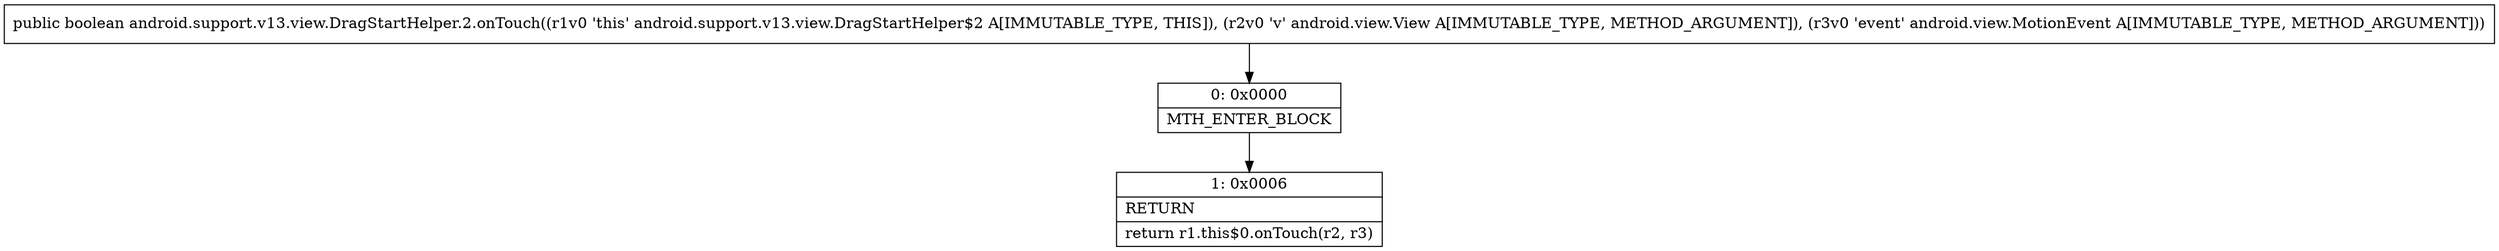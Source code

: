 digraph "CFG forandroid.support.v13.view.DragStartHelper.2.onTouch(Landroid\/view\/View;Landroid\/view\/MotionEvent;)Z" {
Node_0 [shape=record,label="{0\:\ 0x0000|MTH_ENTER_BLOCK\l}"];
Node_1 [shape=record,label="{1\:\ 0x0006|RETURN\l|return r1.this$0.onTouch(r2, r3)\l}"];
MethodNode[shape=record,label="{public boolean android.support.v13.view.DragStartHelper.2.onTouch((r1v0 'this' android.support.v13.view.DragStartHelper$2 A[IMMUTABLE_TYPE, THIS]), (r2v0 'v' android.view.View A[IMMUTABLE_TYPE, METHOD_ARGUMENT]), (r3v0 'event' android.view.MotionEvent A[IMMUTABLE_TYPE, METHOD_ARGUMENT])) }"];
MethodNode -> Node_0;
Node_0 -> Node_1;
}

